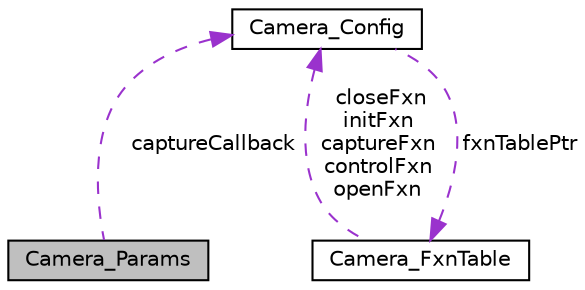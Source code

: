 digraph "Camera_Params"
{
  edge [fontname="Helvetica",fontsize="10",labelfontname="Helvetica",labelfontsize="10"];
  node [fontname="Helvetica",fontsize="10",shape=record];
  Node1 [label="Camera_Params",height=0.2,width=0.4,color="black", fillcolor="grey75", style="filled", fontcolor="black"];
  Node2 -> Node1 [dir="back",color="darkorchid3",fontsize="10",style="dashed",label=" captureCallback" ,fontname="Helvetica"];
  Node2 [label="Camera_Config",height=0.2,width=0.4,color="black", fillcolor="white", style="filled",URL="$struct_camera___config.html",tooltip="Camera Global configuration. "];
  Node3 -> Node2 [dir="back",color="darkorchid3",fontsize="10",style="dashed",label=" fxnTablePtr" ,fontname="Helvetica"];
  Node3 [label="Camera_FxnTable",height=0.2,width=0.4,color="black", fillcolor="white", style="filled",URL="$struct_camera___fxn_table.html",tooltip="The definition of a Camera function table that contains the required set of functions to control a sp..."];
  Node2 -> Node3 [dir="back",color="darkorchid3",fontsize="10",style="dashed",label=" closeFxn\ninitFxn\ncaptureFxn\ncontrolFxn\nopenFxn" ,fontname="Helvetica"];
}
